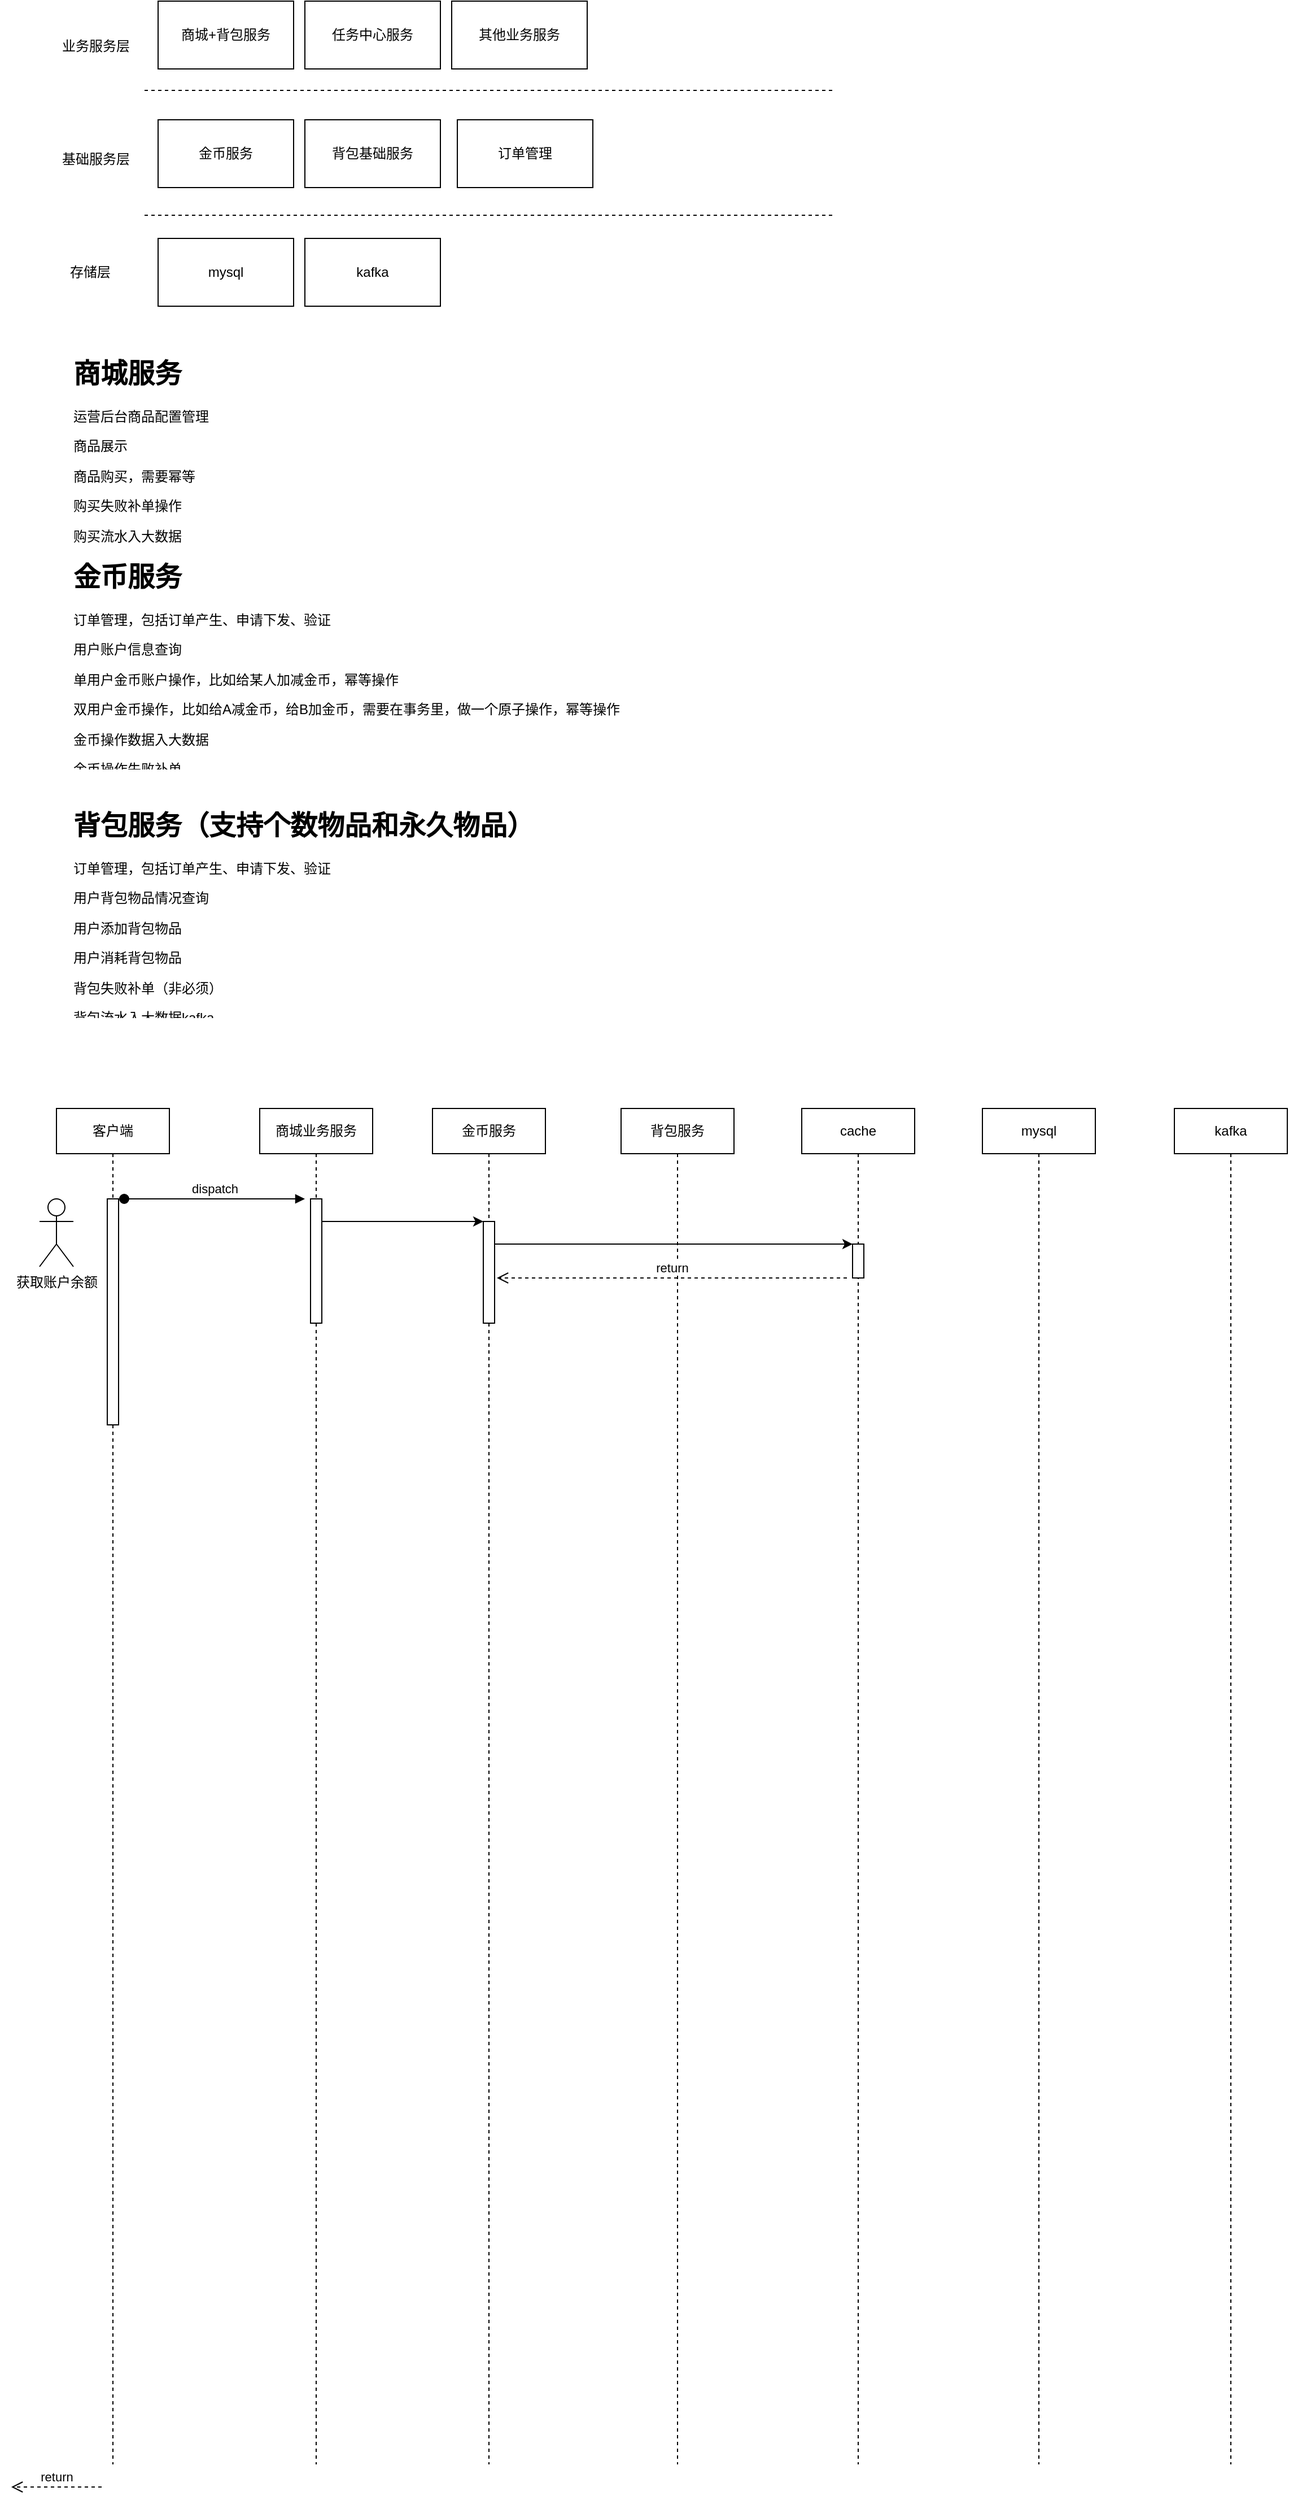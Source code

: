<mxfile version="10.6.7" type="github"><diagram id="Jo1-Ku6HpwBgavtEXRWx" name="Page-1"><mxGraphModel dx="1985" dy="717" grid="1" gridSize="10" guides="1" tooltips="1" connect="1" arrows="1" fold="1" page="1" pageScale="1" pageWidth="827" pageHeight="1169" math="0" shadow="0"><root><mxCell id="0"/><mxCell id="1" parent="0"/><mxCell id="JztJerfm16Y7FvsG_e-f-1" value="商城+背包服务" style="rounded=0;whiteSpace=wrap;html=1;" parent="1" vertex="1"><mxGeometry x="120" y="280" width="120" height="60" as="geometry"/></mxCell><mxCell id="JztJerfm16Y7FvsG_e-f-9" value="任务中心服务" style="rounded=0;whiteSpace=wrap;html=1;" parent="1" vertex="1"><mxGeometry x="250" y="280" width="120" height="60" as="geometry"/></mxCell><mxCell id="JztJerfm16Y7FvsG_e-f-14" value="订单管理" style="rounded=0;whiteSpace=wrap;html=1;" parent="1" vertex="1"><mxGeometry x="385" y="385" width="120" height="60" as="geometry"/></mxCell><mxCell id="JztJerfm16Y7FvsG_e-f-16" value="kafka" style="rounded=0;whiteSpace=wrap;html=1;" parent="1" vertex="1"><mxGeometry x="250" y="490" width="120" height="60" as="geometry"/></mxCell><mxCell id="JztJerfm16Y7FvsG_e-f-17" value="mysql" style="rounded=0;whiteSpace=wrap;html=1;" parent="1" vertex="1"><mxGeometry x="120" y="490" width="120" height="60" as="geometry"/></mxCell><mxCell id="JztJerfm16Y7FvsG_e-f-19" value="其他业务服务" style="rounded=0;whiteSpace=wrap;html=1;" parent="1" vertex="1"><mxGeometry x="380" y="280" width="120" height="60" as="geometry"/></mxCell><mxCell id="JztJerfm16Y7FvsG_e-f-21" value="" style="endArrow=none;dashed=1;html=1;" parent="1" edge="1"><mxGeometry width="50" height="50" relative="1" as="geometry"><mxPoint x="108" y="359" as="sourcePoint"/><mxPoint x="718" y="359" as="targetPoint"/></mxGeometry></mxCell><mxCell id="JztJerfm16Y7FvsG_e-f-22" value="" style="endArrow=none;dashed=1;html=1;" parent="1" edge="1"><mxGeometry width="50" height="50" relative="1" as="geometry"><mxPoint x="108" y="469.5" as="sourcePoint"/><mxPoint x="718" y="469.5" as="targetPoint"/></mxGeometry></mxCell><mxCell id="JztJerfm16Y7FvsG_e-f-23" value="业务服务层" style="text;html=1;strokeColor=none;fillColor=none;align=center;verticalAlign=middle;whiteSpace=wrap;rounded=0;" parent="1" vertex="1"><mxGeometry x="30" y="310" width="70" height="20" as="geometry"/></mxCell><mxCell id="JztJerfm16Y7FvsG_e-f-24" value="基础服务层" style="text;html=1;strokeColor=none;fillColor=none;align=center;verticalAlign=middle;whiteSpace=wrap;rounded=0;" parent="1" vertex="1"><mxGeometry x="30" y="410" width="70" height="20" as="geometry"/></mxCell><mxCell id="JztJerfm16Y7FvsG_e-f-25" value="存储层" style="text;html=1;strokeColor=none;fillColor=none;align=center;verticalAlign=middle;whiteSpace=wrap;rounded=0;" parent="1" vertex="1"><mxGeometry x="40" y="510" width="40" height="20" as="geometry"/></mxCell><mxCell id="JztJerfm16Y7FvsG_e-f-26" value="金币服务" style="rounded=0;whiteSpace=wrap;html=1;" parent="1" vertex="1"><mxGeometry x="120" y="385" width="120" height="60" as="geometry"/></mxCell><mxCell id="JztJerfm16Y7FvsG_e-f-27" value="背包基础服务" style="rounded=0;whiteSpace=wrap;html=1;" parent="1" vertex="1"><mxGeometry x="250" y="385" width="120" height="60" as="geometry"/></mxCell><mxCell id="JztJerfm16Y7FvsG_e-f-28" value="&lt;h1&gt;商城服务&lt;/h1&gt;&lt;p&gt;运营后台商品配置管理&lt;/p&gt;&lt;p&gt;商品展示&lt;/p&gt;&lt;p&gt;&lt;span&gt;商品购买，需要幂等&lt;/span&gt;&lt;br&gt;&lt;/p&gt;&lt;p&gt;购买失败补单操作&lt;/p&gt;&lt;p&gt;购买流水入大数据&lt;/p&gt;" style="text;html=1;strokeColor=none;fillColor=none;spacing=5;spacingTop=-20;whiteSpace=wrap;overflow=hidden;rounded=0;" parent="1" vertex="1"><mxGeometry x="40" y="590" width="690" height="180" as="geometry"/></mxCell><mxCell id="JztJerfm16Y7FvsG_e-f-29" value="&lt;h1&gt;金币服务&lt;/h1&gt;&lt;p&gt;订单管理，包括订单产生、申请下发、验证&lt;/p&gt;&lt;p&gt;用户账户信息查询&lt;/p&gt;&lt;p&gt;单用户金币账户操作，比如给某人加减金币，幂等操作&lt;/p&gt;&lt;p&gt;&lt;span&gt;双用户金币操作，比如给A减金币，给B加金币，需要在事务里，做一个原子操作，幂等操作&amp;nbsp;&lt;/span&gt;&lt;/p&gt;&lt;p&gt;金币操作数据入大数据&lt;/p&gt;&lt;p&gt;金币操作失败补单&lt;/p&gt;" style="text;html=1;strokeColor=none;fillColor=none;spacing=5;spacingTop=-20;whiteSpace=wrap;overflow=hidden;rounded=0;" parent="1" vertex="1"><mxGeometry x="40" y="770" width="690" height="190" as="geometry"/></mxCell><mxCell id="JztJerfm16Y7FvsG_e-f-30" value="&lt;h1&gt;背包服务（支持个数物品和永久物品）&lt;/h1&gt;&lt;p&gt;订单管理，包括订单产生、申请下发、验证&lt;/p&gt;&lt;p&gt;用户背包物品情况查询&lt;/p&gt;&lt;p&gt;用户添加背包物品&lt;/p&gt;&lt;p&gt;用户消耗背包物品&lt;/p&gt;&lt;p&gt;背包失败补单（非必须）&lt;/p&gt;&lt;p&gt;背包流水入大数据kafka&lt;/p&gt;&lt;p&gt;&lt;br&gt;&lt;/p&gt;&lt;p&gt;&lt;br&gt;&lt;/p&gt;&lt;p&gt;&lt;br&gt;&lt;/p&gt;&lt;p&gt;&lt;br&gt;&lt;/p&gt;&lt;p&gt;&lt;br&gt;&lt;/p&gt;" style="text;html=1;strokeColor=none;fillColor=none;spacing=5;spacingTop=-20;whiteSpace=wrap;overflow=hidden;rounded=0;" parent="1" vertex="1"><mxGeometry x="40" y="990" width="690" height="190" as="geometry"/></mxCell><mxCell id="2O02HmC3KdekM-h6w7u2-1" value="商城业务服务" style="shape=umlLifeline;perimeter=lifelinePerimeter;whiteSpace=wrap;html=1;container=1;collapsible=0;recursiveResize=0;outlineConnect=0;" vertex="1" parent="1"><mxGeometry x="210" y="1260" width="100" height="1200" as="geometry"/></mxCell><mxCell id="2O02HmC3KdekM-h6w7u2-13" value="" style="html=1;points=[];perimeter=orthogonalPerimeter;" vertex="1" parent="2O02HmC3KdekM-h6w7u2-1"><mxGeometry x="45" y="80" width="10" height="110" as="geometry"/></mxCell><mxCell id="2O02HmC3KdekM-h6w7u2-3" value="kafka" style="shape=umlLifeline;perimeter=lifelinePerimeter;whiteSpace=wrap;html=1;container=1;collapsible=0;recursiveResize=0;outlineConnect=0;" vertex="1" parent="1"><mxGeometry x="1020" y="1260" width="100" height="1200" as="geometry"/></mxCell><mxCell id="2O02HmC3KdekM-h6w7u2-4" value="mysql" style="shape=umlLifeline;perimeter=lifelinePerimeter;whiteSpace=wrap;html=1;container=1;collapsible=0;recursiveResize=0;outlineConnect=0;" vertex="1" parent="1"><mxGeometry x="850" y="1260" width="100" height="1200" as="geometry"/></mxCell><mxCell id="2O02HmC3KdekM-h6w7u2-5" value="cache" style="shape=umlLifeline;perimeter=lifelinePerimeter;whiteSpace=wrap;html=1;container=1;collapsible=0;recursiveResize=0;outlineConnect=0;" vertex="1" parent="1"><mxGeometry x="690" y="1260" width="100" height="1200" as="geometry"/></mxCell><mxCell id="2O02HmC3KdekM-h6w7u2-21" value="" style="html=1;points=[];perimeter=orthogonalPerimeter;" vertex="1" parent="2O02HmC3KdekM-h6w7u2-5"><mxGeometry x="45" y="120" width="10" height="30" as="geometry"/></mxCell><mxCell id="2O02HmC3KdekM-h6w7u2-6" value="背包服务" style="shape=umlLifeline;perimeter=lifelinePerimeter;whiteSpace=wrap;html=1;container=1;collapsible=0;recursiveResize=0;outlineConnect=0;" vertex="1" parent="1"><mxGeometry x="530" y="1260" width="100" height="1200" as="geometry"/></mxCell><mxCell id="2O02HmC3KdekM-h6w7u2-7" value="金币服务" style="shape=umlLifeline;perimeter=lifelinePerimeter;whiteSpace=wrap;html=1;container=1;collapsible=0;recursiveResize=0;outlineConnect=0;" vertex="1" parent="1"><mxGeometry x="363" y="1260" width="100" height="1200" as="geometry"/></mxCell><mxCell id="2O02HmC3KdekM-h6w7u2-19" value="" style="html=1;points=[];perimeter=orthogonalPerimeter;" vertex="1" parent="2O02HmC3KdekM-h6w7u2-7"><mxGeometry x="45" y="100" width="10" height="90" as="geometry"/></mxCell><mxCell id="2O02HmC3KdekM-h6w7u2-8" value="客户端" style="shape=umlLifeline;perimeter=lifelinePerimeter;whiteSpace=wrap;html=1;container=1;collapsible=0;recursiveResize=0;outlineConnect=0;" vertex="1" parent="1"><mxGeometry x="30" y="1260" width="100" height="1200" as="geometry"/></mxCell><mxCell id="2O02HmC3KdekM-h6w7u2-10" value="" style="html=1;points=[];perimeter=orthogonalPerimeter;" vertex="1" parent="2O02HmC3KdekM-h6w7u2-8"><mxGeometry x="45" y="80" width="10" height="200" as="geometry"/></mxCell><mxCell id="2O02HmC3KdekM-h6w7u2-16" value="dispatch" style="html=1;verticalAlign=bottom;startArrow=oval;startFill=1;endArrow=block;startSize=8;" edge="1" parent="2O02HmC3KdekM-h6w7u2-8"><mxGeometry width="60" relative="1" as="geometry"><mxPoint x="60" y="80" as="sourcePoint"/><mxPoint x="220" y="80" as="targetPoint"/></mxGeometry></mxCell><mxCell id="2O02HmC3KdekM-h6w7u2-9" value="获取账户余额" style="shape=umlActor;verticalLabelPosition=bottom;labelBackgroundColor=#ffffff;verticalAlign=top;html=1;" vertex="1" parent="1"><mxGeometry x="15" y="1340" width="30" height="60" as="geometry"/></mxCell><mxCell id="2O02HmC3KdekM-h6w7u2-20" value="" style="edgeStyle=orthogonalEdgeStyle;rounded=0;orthogonalLoop=1;jettySize=auto;html=1;" edge="1" parent="1" source="2O02HmC3KdekM-h6w7u2-13" target="2O02HmC3KdekM-h6w7u2-19"><mxGeometry relative="1" as="geometry"><Array as="points"><mxPoint x="340" y="1360"/><mxPoint x="340" y="1360"/></Array></mxGeometry></mxCell><mxCell id="2O02HmC3KdekM-h6w7u2-22" value="" style="edgeStyle=orthogonalEdgeStyle;rounded=0;orthogonalLoop=1;jettySize=auto;html=1;" edge="1" parent="1" source="2O02HmC3KdekM-h6w7u2-19" target="2O02HmC3KdekM-h6w7u2-21"><mxGeometry relative="1" as="geometry"><Array as="points"><mxPoint x="540" y="1380"/><mxPoint x="540" y="1380"/></Array></mxGeometry></mxCell><mxCell id="2O02HmC3KdekM-h6w7u2-25" value="return" style="html=1;verticalAlign=bottom;endArrow=open;dashed=1;endSize=8;" edge="1" parent="1"><mxGeometry relative="1" as="geometry"><mxPoint x="70" y="2480" as="sourcePoint"/><mxPoint x="-10" y="2480" as="targetPoint"/></mxGeometry></mxCell><mxCell id="2O02HmC3KdekM-h6w7u2-26" value="return" style="html=1;verticalAlign=bottom;endArrow=open;dashed=1;endSize=8;" edge="1" parent="1"><mxGeometry relative="1" as="geometry"><mxPoint x="730" y="1410" as="sourcePoint"/><mxPoint x="420" y="1410" as="targetPoint"/></mxGeometry></mxCell></root></mxGraphModel></diagram></mxfile>